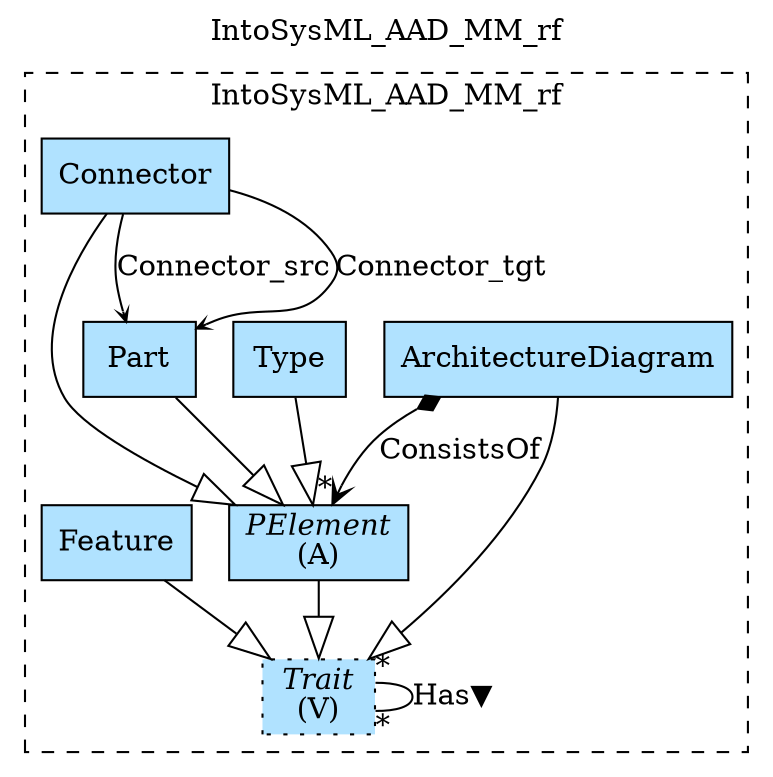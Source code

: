 digraph {graph[label=IntoSysML_AAD_MM_rf,labelloc=tl,labelfontsize=12];
subgraph cluster_IntoSysML_AAD_MM_rf{style=dashed;label=IntoSysML_AAD_MM_rf;
"ArchitectureDiagram"[shape=record,fillcolor=lightskyblue1,style = filled,label="ArchitectureDiagram"];
"Trait"[shape=record,fillcolor=lightskyblue1,style ="filled,dotted",label=<{<I>Trait</I><br/>(V)}>];
"PElement"[shape=record,fillcolor=lightskyblue1,style = filled,label=<{<I>PElement</I><br/>(A)}>];
"Type"[shape=record,fillcolor=lightskyblue1,style = filled,label="Type"];
"Part"[shape=record,fillcolor=lightskyblue1,style = filled,label="Part"];
"Connector"[shape=record,fillcolor=lightskyblue1,style = filled,label="Connector"];
"Feature"[shape=record,fillcolor=lightskyblue1,style = filled,label="Feature"];

"ArchitectureDiagram"->"PElement"[label="ConsistsOf",arrowhead=vee,arrowtail=diamond,dir=both,headlabel="*"];
"Trait"->"Trait"[label="Has▼",dir=none,taillabel="*",headlabel="*"];
"ArchitectureDiagram"->"Trait"[arrowhead=onormal,arrowsize=2.0];
"PElement"->"Trait"[arrowhead=onormal,arrowsize=2.0];
"Feature"->"Trait"[arrowhead=onormal,arrowsize=2.0];
"Part"->"PElement"[arrowhead=onormal,arrowsize=2.0];
"Connector"->"PElement"[arrowhead=onormal,arrowsize=2.0];
"Type"->"PElement"[arrowhead=onormal,arrowsize=2.0];
"Connector"->"Part"[label="Connector_src",arrowhead=vee,headlabel="",arrowsize=.5];
"Connector"->"Part"[label="Connector_tgt",arrowhead=vee,headlabel="",arrowsize=.5];

}
}